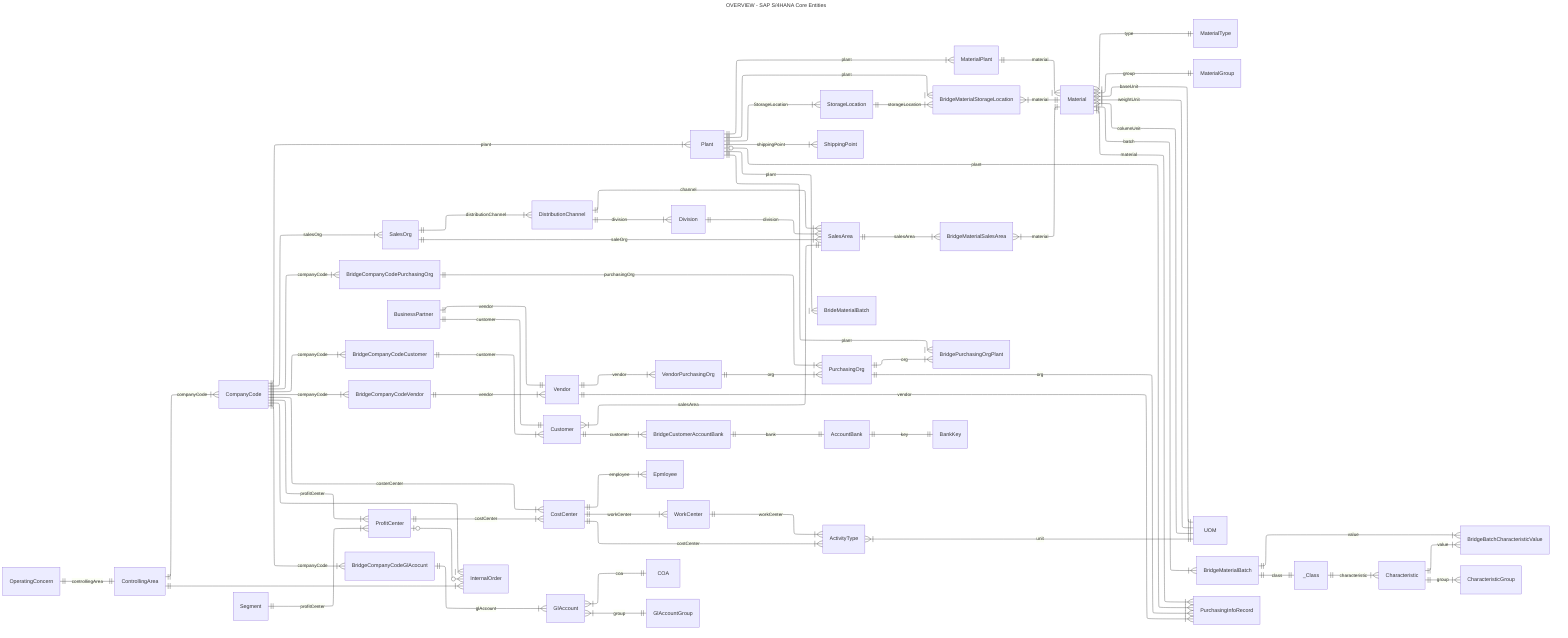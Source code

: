 ---
title: OVERVIEW - SAP S/4HANA Core Entities
config:
  layout: elk
---
erDiagram
    direction lr

    %% ORGANIZE %%
    OperatingConcern ||--|| ControllingArea : "controllingArea"
    ControllingArea ||--|{ CompanyCode : "companyCode"
    CompanyCode ||--|{ Plant : "plant"
    Plant ||--|{ StorageLocation : "StorageLocation"
    Plant ||--|{ ShippingPoint : "shippingPoint"

    CompanyCode ||--|{ SalesOrg: "salesOrg"
    SalesOrg ||--|{ DistributionChannel: "distributionChannel"
    DistributionChannel ||--|{ Division: "division"
    SalesOrg ||--|{ SalesArea: "saleOrg"
    DistributionChannel ||--|{ SalesArea: "channel"
    Division ||--|{ SalesArea: "division"


    %% MATERIAL %%
    Material }|--|| MaterialType: "type"
    Material }|--|| MaterialGroup: "group"
    %% Material }|--|| Industry: "industry"
    %% Material }|--|| Source: "source"
    Material }|--|| UOM: "baseUnit"
    Material }|--|| UOM: "weightUnit"
    Material }|--|| UOM: "columnUnit"

    Plant ||--|{ MaterialPlant: "plant"
    MaterialPlant ||--|{ Material: "material"

    StorageLocation ||--|{ BridgeMaterialStorageLocation: "storageLocation"
    Plant ||--|{ BridgeMaterialStorageLocation: "plant"
    BridgeMaterialStorageLocation }|--|| Material: "material"

    SalesArea ||--|{ BridgeMaterialSalesArea: "salesArea"
    BridgeMaterialSalesArea }|--|| Material: "material"

    _Class ||--|{ Characteristic: "characteristic"
    Material ||--|{ BridgeMaterialBatch: "batch"
    Plant ||--|{ BrideMaterialBatch: "plant"
    BridgeMaterialBatch ||--|| _Class: "class"
    BridgeMaterialBatch ||--|{ BridgeBatchCharacteristicValue: "value"
    Characteristic ||--|{ BridgeBatchCharacteristicValue: "value"
    Characteristic ||--|{ CharacteristicGroup: "group"

    CompanyCode ||--|{ BridgeCompanyCodePurchasingOrg: "companyCode"
    BridgeCompanyCodePurchasingOrg ||--|{ PurchasingOrg: "purchasingOrg"

    Plant ||--|{ BridgePurchasingOrgPlant: "plant"
    PurchasingOrg ||--|{ BridgePurchasingOrgPlant: "org"

    %% PURCHASING INFO RECORD %%
    PurchasingOrg ||--|{ PurchasingInfoRecord: "org"
    Material ||--|{ PurchasingInfoRecord: "material"
    Vendor ||--|{ PurchasingInfoRecord: "vendor"
    Plant o|--|{ PurchasingInfoRecord: "plant"

    Vendor ||--|{ VendorPurchasingOrg: "vendor"
    VendorPurchasingOrg ||--|{ PurchasingOrg: "org"

    %% BP %%
    BusinessPartner ||--|| Customer: "customer"
    BusinessPartner ||--|| Vendor: "vendor"
    CompanyCode ||--|{ BridgeCompanyCodeCustomer: "companyCode"
    BridgeCompanyCodeCustomer ||--|{ Customer: "customer"
    CompanyCode ||--|{ BridgeCompanyCodeVendor: "companyCode"
    BridgeCompanyCodeVendor ||--|{ Vendor: "vendor"
    Customer }|--|| SalesArea: "salesArea"

    Customer ||--|{ BridgeCustomerAccountBank: "customer"
    BridgeCustomerAccountBank ||--|| AccountBank: "bank"
    AccountBank ||--|| BankKey: "key"

    %% PROFIT CENTER & COST CENTER 
    CompanyCode ||--|{ ProfitCenter: "profitCenter"
    CompanyCode ||--|{ CostCenter: "costerCenter"
    Segment ||--|{ ProfitCenter: "profitCenter"
    ProfitCenter ||--|{ CostCenter: "costCenter"
    CostCenter ||--|{ Epmloyee: "employee"


    %% ACTIVITY TYPE
    CostCenter ||--|{ WorkCenter: "workCenter"
    CostCenter ||--|{ ActivityType: "costCenter"
    WorkCenter ||--|{ ActivityType: "workCenter"
    ActivityType }|--|| UOM: "unit"


    %% ACCOUNTING
    GlAccount }|--|| COA: "coa"
    GlAccount }|--|| GlAccountGroup: "group"
    CompanyCode ||--|{ BridgeCompanyCodeGlAcocunt: "companyCode"
    BridgeCompanyCodeGlAcocunt ||--|{ GlAccount: "glAccount"
    CompanyCode ||--|{ InternalOrder: ""
    ControllingArea ||--|{ InternalOrder: ""
    ProfitCenter o|--o{ InternalOrder: ""


    %% WorkCenter }|--|| Routing: "workCenter"
    %% ProductionVersion ||--|| Routing: "routing"
    %% ProductionVersion ||--|| BOM: "bom"
    %% BOMItems }|--|| BOM: "items"
    %% Material ||--|{ BOMItems: "items"